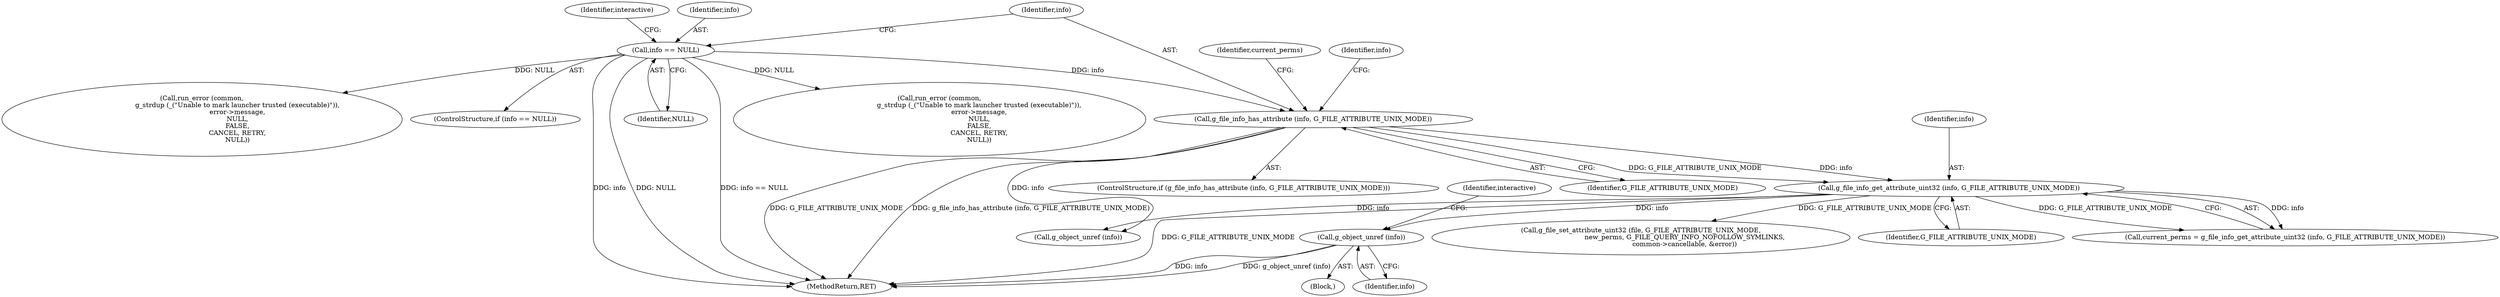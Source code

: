 digraph "0_nautilus_1630f53481f445ada0a455e9979236d31a8d3bb0_1@pointer" {
"1000201" [label="(Call,g_object_unref (info))"];
"1000172" [label="(Call,g_file_info_get_attribute_uint32 (info, G_FILE_ATTRIBUTE_UNIX_MODE))"];
"1000166" [label="(Call,g_file_info_has_attribute (info, G_FILE_ATTRIBUTE_UNIX_MODE))"];
"1000116" [label="(Call,info == NULL)"];
"1000204" [label="(Identifier,interactive)"];
"1000173" [label="(Identifier,info)"];
"1000190" [label="(Call,g_file_set_attribute_uint32 (file, G_FILE_ATTRIBUTE_UNIX_MODE,\n                                          new_perms, G_FILE_QUERY_INFO_NOFOLLOW_SYMLINKS,\n                                          common->cancellable, &error))"];
"1000116" [label="(Call,info == NULL)"];
"1000168" [label="(Identifier,G_FILE_ATTRIBUTE_UNIX_MODE)"];
"1000200" [label="(Block,)"];
"1000118" [label="(Identifier,NULL)"];
"1000125" [label="(Call,run_error (common,\n                                  g_strdup (_(\"Unable to mark launcher trusted (executable)\")),\n                                  error->message,\n                                  NULL,\n                                  FALSE,\n                                  CANCEL, RETRY,\n                                  NULL))"];
"1000166" [label="(Call,g_file_info_has_attribute (info, G_FILE_ATTRIBUTE_UNIX_MODE))"];
"1000115" [label="(ControlStructure,if (info == NULL))"];
"1000174" [label="(Identifier,G_FILE_ATTRIBUTE_UNIX_MODE)"];
"1000251" [label="(MethodReturn,RET)"];
"1000171" [label="(Identifier,current_perms)"];
"1000248" [label="(Call,g_object_unref (info))"];
"1000201" [label="(Call,g_object_unref (info))"];
"1000117" [label="(Identifier,info)"];
"1000249" [label="(Identifier,info)"];
"1000170" [label="(Call,current_perms = g_file_info_get_attribute_uint32 (info, G_FILE_ATTRIBUTE_UNIX_MODE))"];
"1000121" [label="(Identifier,interactive)"];
"1000208" [label="(Call,run_error (common,\n                                      g_strdup (_(\"Unable to mark launcher trusted (executable)\")),\n                                      error->message,\n                                      NULL,\n                                      FALSE,\n                                      CANCEL, RETRY,\n                                      NULL))"];
"1000172" [label="(Call,g_file_info_get_attribute_uint32 (info, G_FILE_ATTRIBUTE_UNIX_MODE))"];
"1000202" [label="(Identifier,info)"];
"1000167" [label="(Identifier,info)"];
"1000165" [label="(ControlStructure,if (g_file_info_has_attribute (info, G_FILE_ATTRIBUTE_UNIX_MODE)))"];
"1000201" -> "1000200"  [label="AST: "];
"1000201" -> "1000202"  [label="CFG: "];
"1000202" -> "1000201"  [label="AST: "];
"1000204" -> "1000201"  [label="CFG: "];
"1000201" -> "1000251"  [label="DDG: g_object_unref (info)"];
"1000201" -> "1000251"  [label="DDG: info"];
"1000172" -> "1000201"  [label="DDG: info"];
"1000172" -> "1000170"  [label="AST: "];
"1000172" -> "1000174"  [label="CFG: "];
"1000173" -> "1000172"  [label="AST: "];
"1000174" -> "1000172"  [label="AST: "];
"1000170" -> "1000172"  [label="CFG: "];
"1000172" -> "1000251"  [label="DDG: G_FILE_ATTRIBUTE_UNIX_MODE"];
"1000172" -> "1000170"  [label="DDG: info"];
"1000172" -> "1000170"  [label="DDG: G_FILE_ATTRIBUTE_UNIX_MODE"];
"1000166" -> "1000172"  [label="DDG: info"];
"1000166" -> "1000172"  [label="DDG: G_FILE_ATTRIBUTE_UNIX_MODE"];
"1000172" -> "1000190"  [label="DDG: G_FILE_ATTRIBUTE_UNIX_MODE"];
"1000172" -> "1000248"  [label="DDG: info"];
"1000166" -> "1000165"  [label="AST: "];
"1000166" -> "1000168"  [label="CFG: "];
"1000167" -> "1000166"  [label="AST: "];
"1000168" -> "1000166"  [label="AST: "];
"1000171" -> "1000166"  [label="CFG: "];
"1000249" -> "1000166"  [label="CFG: "];
"1000166" -> "1000251"  [label="DDG: G_FILE_ATTRIBUTE_UNIX_MODE"];
"1000166" -> "1000251"  [label="DDG: g_file_info_has_attribute (info, G_FILE_ATTRIBUTE_UNIX_MODE)"];
"1000116" -> "1000166"  [label="DDG: info"];
"1000166" -> "1000248"  [label="DDG: info"];
"1000116" -> "1000115"  [label="AST: "];
"1000116" -> "1000118"  [label="CFG: "];
"1000117" -> "1000116"  [label="AST: "];
"1000118" -> "1000116"  [label="AST: "];
"1000121" -> "1000116"  [label="CFG: "];
"1000167" -> "1000116"  [label="CFG: "];
"1000116" -> "1000251"  [label="DDG: info"];
"1000116" -> "1000251"  [label="DDG: NULL"];
"1000116" -> "1000251"  [label="DDG: info == NULL"];
"1000116" -> "1000125"  [label="DDG: NULL"];
"1000116" -> "1000208"  [label="DDG: NULL"];
}
